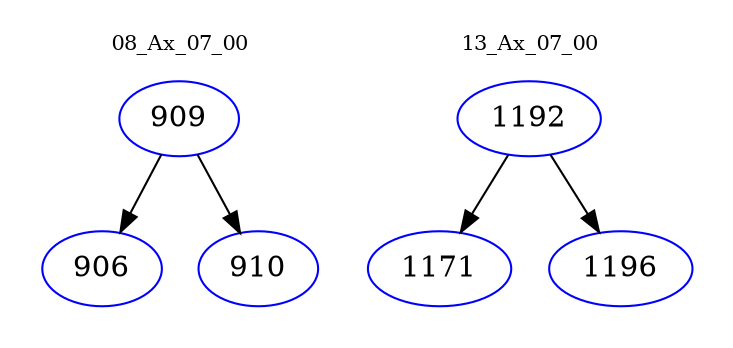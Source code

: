 digraph{
subgraph cluster_0 {
color = white
label = "08_Ax_07_00";
fontsize=10;
T0_909 [label="909", color="blue"]
T0_909 -> T0_906 [color="black"]
T0_906 [label="906", color="blue"]
T0_909 -> T0_910 [color="black"]
T0_910 [label="910", color="blue"]
}
subgraph cluster_1 {
color = white
label = "13_Ax_07_00";
fontsize=10;
T1_1192 [label="1192", color="blue"]
T1_1192 -> T1_1171 [color="black"]
T1_1171 [label="1171", color="blue"]
T1_1192 -> T1_1196 [color="black"]
T1_1196 [label="1196", color="blue"]
}
}
